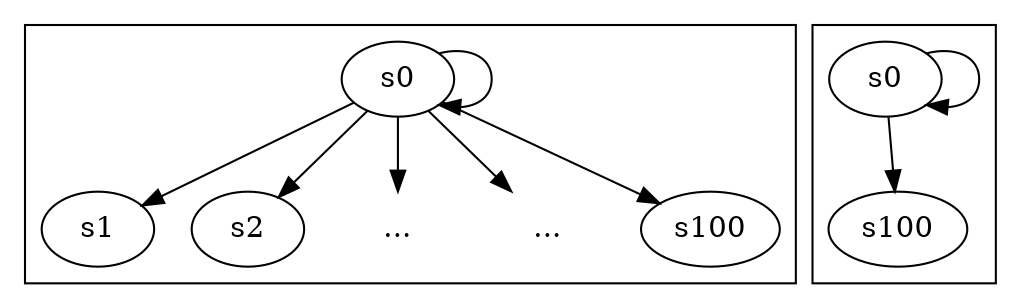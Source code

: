 digraph {
	subgraph cluster_0 {
                s0 [label="s0"]
                s1 [label="s1"]
                s2 [label="s2"]
                s_etc [shape=plaintext; label="..."]
                s_etc2 [shape=plaintext; label="..."]
                s100 [label="s100"]

                s0 -> s0
                s0 -> s1
                s0 -> s2
                s0 -> s_etc
                s0 -> s_etc2
                s0 -> s100
	}

	subgraph cluster_1 {
                s_0 [label="s0"]
                s_100 [label="s100"]

                s_0 -> s_0
                s_0 -> s_100
	}
}
